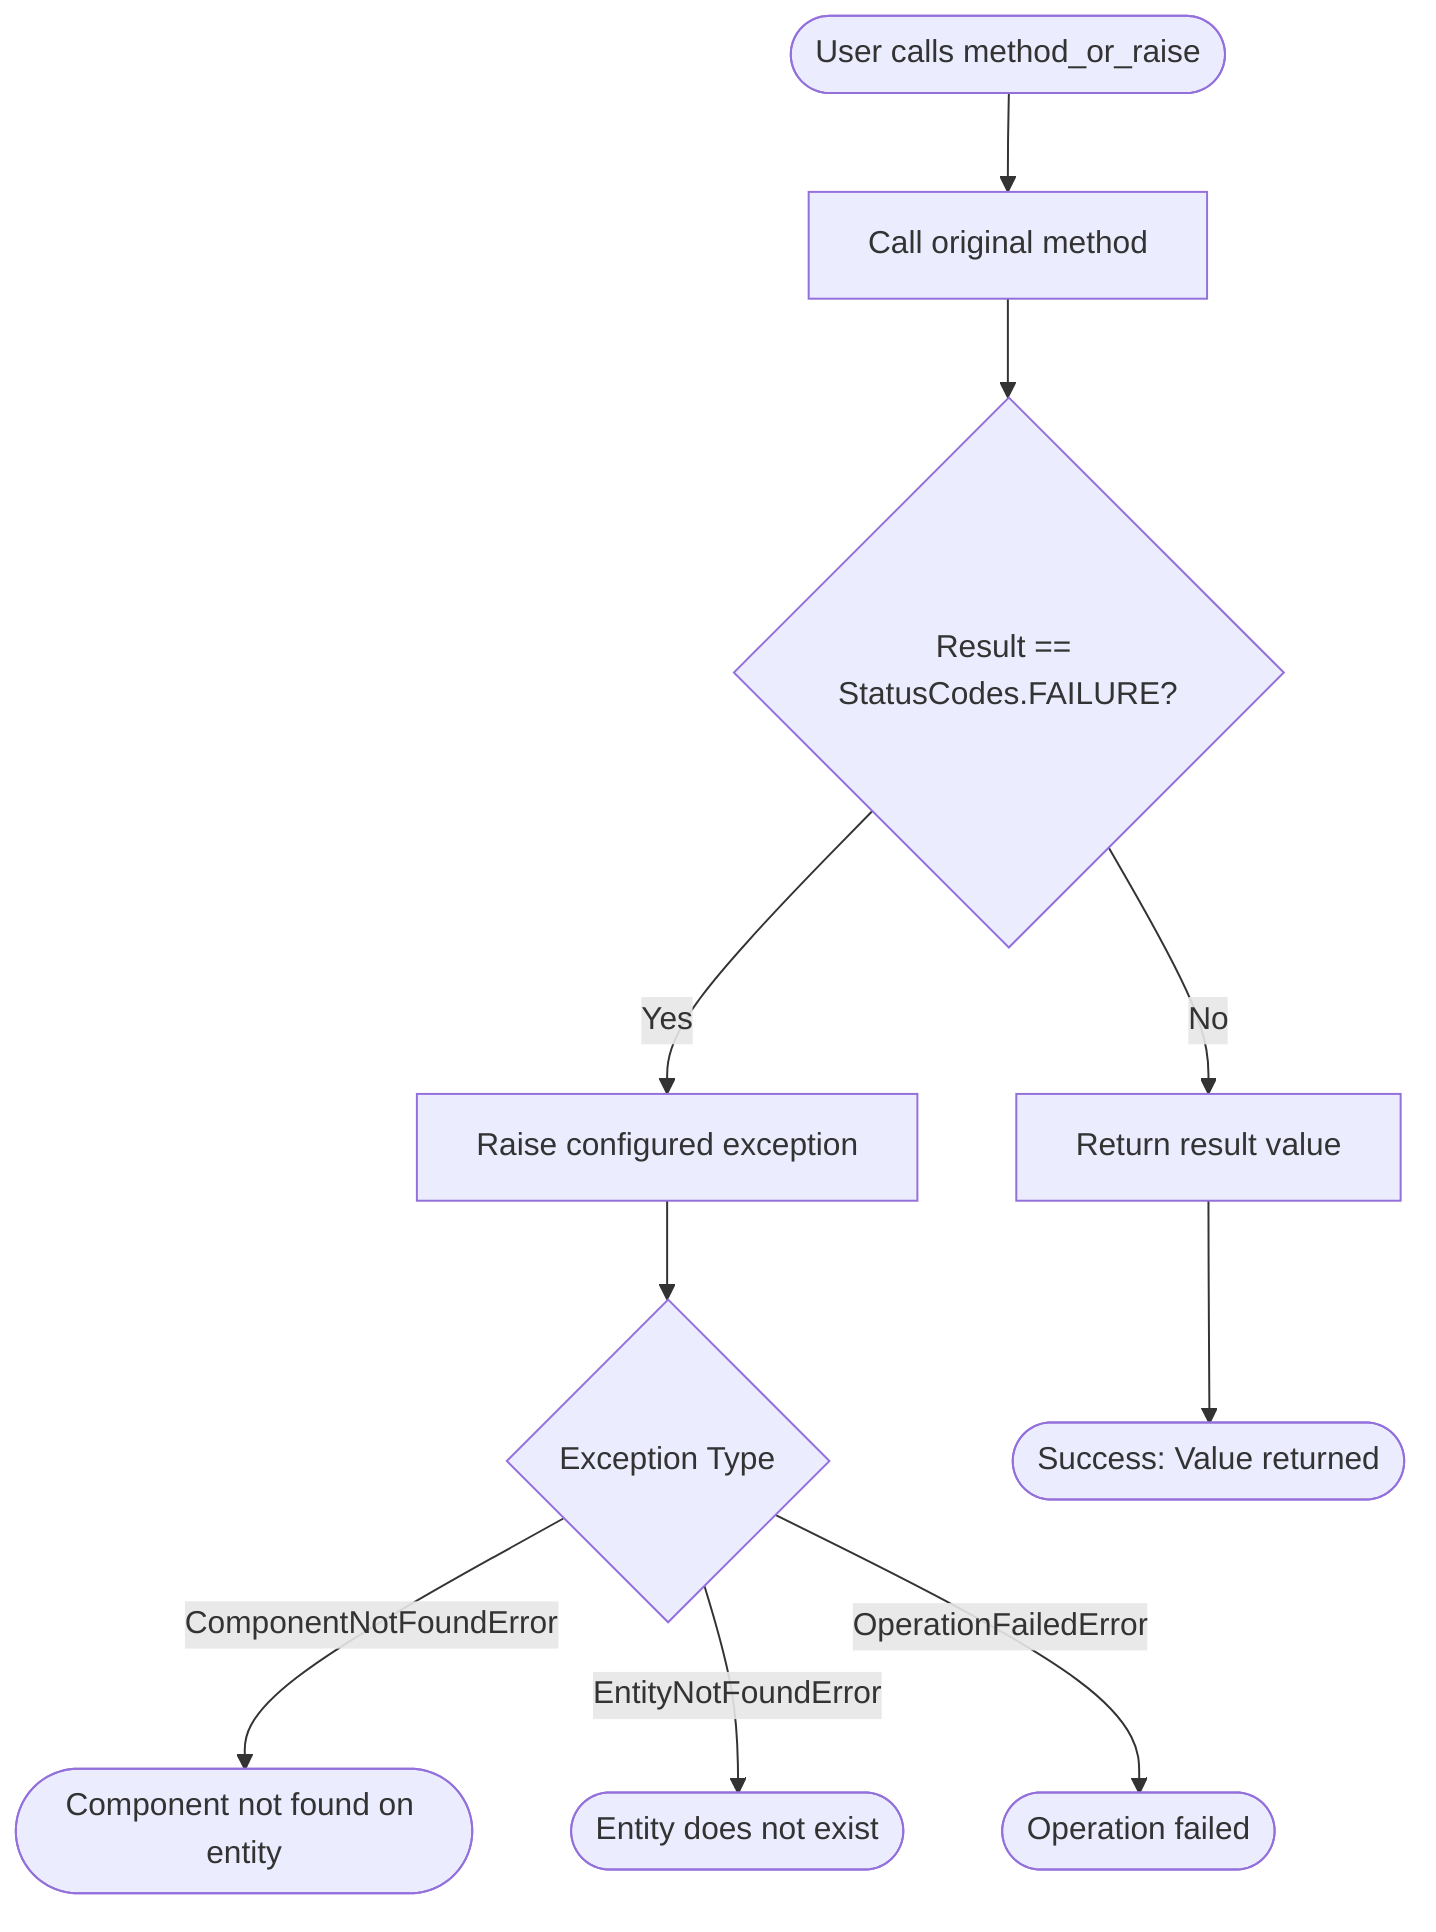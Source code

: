 flowchart TD
    Start([User calls method_or_raise]) --> CallOriginal[Call original method]

    CallOriginal --> CheckResult{Result == StatusCodes.FAILURE?}

    CheckResult -->|No| ReturnValue[Return result value]
    CheckResult -->|Yes| RaiseException[Raise configured exception]

    RaiseException --> ExceptionType{Exception Type}

    ExceptionType -->|ComponentNotFoundError| CompError([Component not found on entity])
    ExceptionType -->|EntityNotFoundError| EntError([Entity does not exist])
    ExceptionType -->|OperationFailedError| OpError([Operation failed])

    ReturnValue --> Success([Success: Value returned])